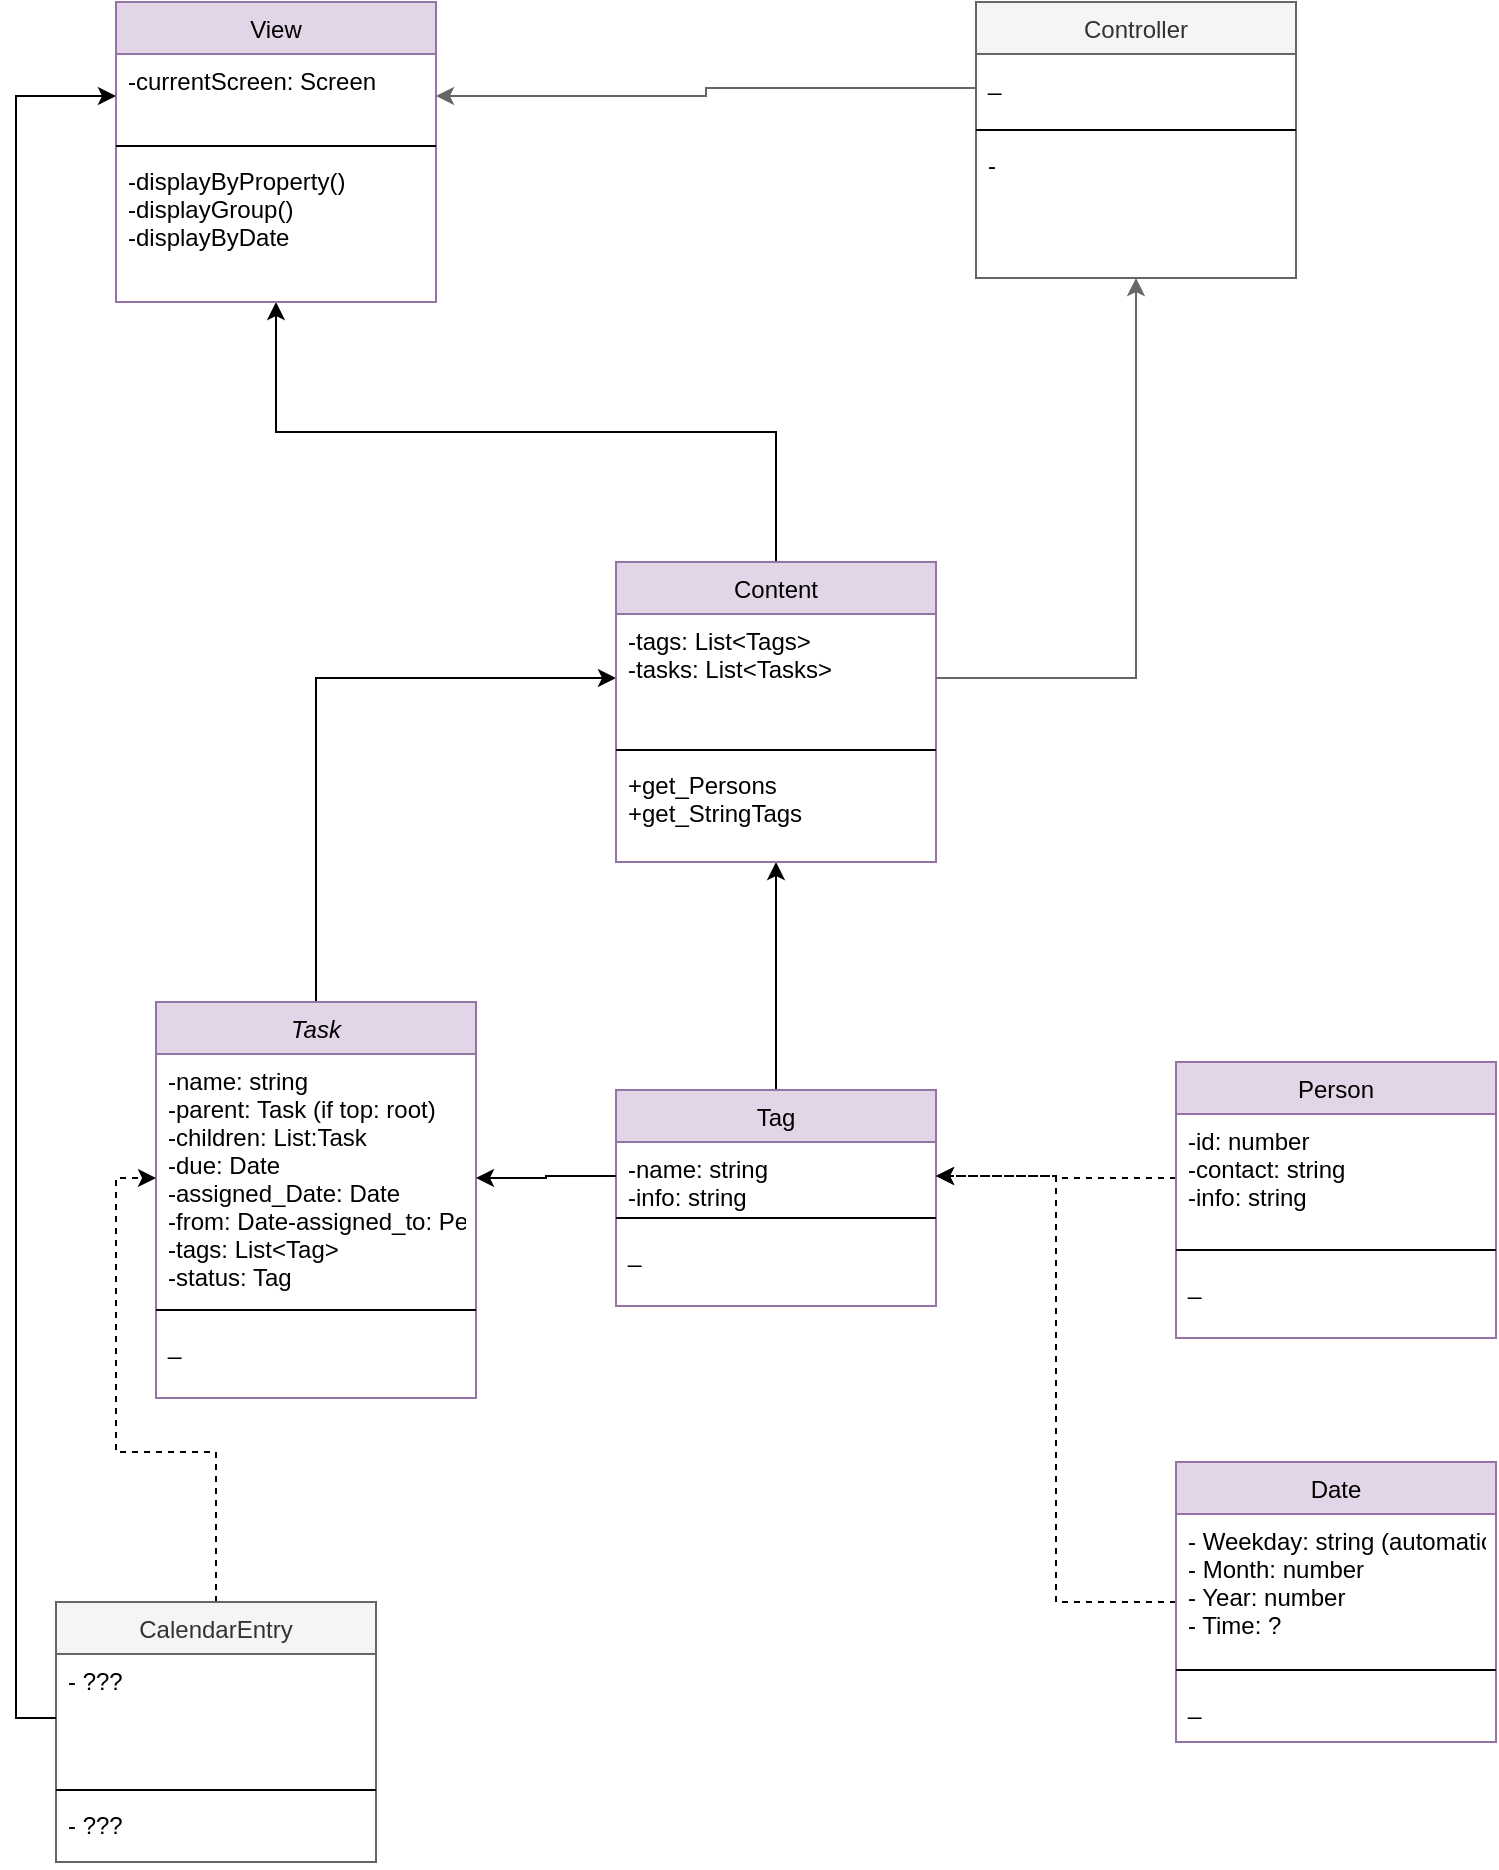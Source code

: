 <mxfile version="21.0.2" type="device"><diagram id="C5RBs43oDa-KdzZeNtuy" name="Page-1"><mxGraphModel dx="1330" dy="885" grid="1" gridSize="10" guides="1" tooltips="1" connect="1" arrows="1" fold="1" page="1" pageScale="1" pageWidth="827" pageHeight="1169" math="0" shadow="0"><root><mxCell id="WIyWlLk6GJQsqaUBKTNV-0"/><mxCell id="WIyWlLk6GJQsqaUBKTNV-1" parent="WIyWlLk6GJQsqaUBKTNV-0"/><mxCell id="ApuxR464zUrinc_U5z3T-38" style="edgeStyle=orthogonalEdgeStyle;rounded=0;orthogonalLoop=1;jettySize=auto;html=1;exitX=0.5;exitY=0;exitDx=0;exitDy=0;entryX=0;entryY=0.5;entryDx=0;entryDy=0;" edge="1" parent="WIyWlLk6GJQsqaUBKTNV-1" source="zkfFHV4jXpPFQw0GAbJ--0" target="ApuxR464zUrinc_U5z3T-35"><mxGeometry relative="1" as="geometry"/></mxCell><mxCell id="zkfFHV4jXpPFQw0GAbJ--0" value="Task" style="swimlane;fontStyle=2;align=center;verticalAlign=top;childLayout=stackLayout;horizontal=1;startSize=26;horizontalStack=0;resizeParent=1;resizeLast=0;collapsible=1;marginBottom=0;rounded=0;shadow=0;strokeWidth=1;fillColor=#e1d5e7;strokeColor=#9673a6;" parent="WIyWlLk6GJQsqaUBKTNV-1" vertex="1"><mxGeometry x="100" y="540" width="160" height="198" as="geometry"><mxRectangle x="230" y="140" width="160" height="26" as="alternateBounds"/></mxGeometry></mxCell><mxCell id="zkfFHV4jXpPFQw0GAbJ--1" value="-name: string&#xA;-parent: Task (if top: root)&#xA;-children: List:Task&#xA;-due: Date&#xA;-assigned_Date: Date&#xA;-from: Date-assigned_to: Person&#xA;-tags: List&lt;Tag&gt;&#xA;-status: Tag&#xA;&#xA;&#xA;" style="text;align=left;verticalAlign=top;spacingLeft=4;spacingRight=4;overflow=hidden;rotatable=0;points=[[0,0.5],[1,0.5]];portConstraint=eastwest;" parent="zkfFHV4jXpPFQw0GAbJ--0" vertex="1"><mxGeometry y="26" width="160" height="124" as="geometry"/></mxCell><mxCell id="zkfFHV4jXpPFQw0GAbJ--4" value="" style="line;html=1;strokeWidth=1;align=left;verticalAlign=middle;spacingTop=-1;spacingLeft=3;spacingRight=3;rotatable=0;labelPosition=right;points=[];portConstraint=eastwest;" parent="zkfFHV4jXpPFQw0GAbJ--0" vertex="1"><mxGeometry y="150" width="160" height="8" as="geometry"/></mxCell><mxCell id="ApuxR464zUrinc_U5z3T-60" value="_" style="text;align=left;verticalAlign=top;spacingLeft=4;spacingRight=4;overflow=hidden;rotatable=0;points=[[0,0.5],[1,0.5]];portConstraint=eastwest;" vertex="1" parent="zkfFHV4jXpPFQw0GAbJ--0"><mxGeometry y="158" width="160" height="40" as="geometry"/></mxCell><mxCell id="ApuxR464zUrinc_U5z3T-37" style="edgeStyle=orthogonalEdgeStyle;rounded=0;orthogonalLoop=1;jettySize=auto;html=1;exitX=0.5;exitY=0;exitDx=0;exitDy=0;entryX=0.5;entryY=1;entryDx=0;entryDy=0;" edge="1" parent="WIyWlLk6GJQsqaUBKTNV-1" source="ApuxR464zUrinc_U5z3T-5" target="ApuxR464zUrinc_U5z3T-34"><mxGeometry relative="1" as="geometry"/></mxCell><mxCell id="ApuxR464zUrinc_U5z3T-5" value="Tag" style="swimlane;fontStyle=0;align=center;verticalAlign=top;childLayout=stackLayout;horizontal=1;startSize=26;horizontalStack=0;resizeParent=1;resizeLast=0;collapsible=1;marginBottom=0;rounded=0;shadow=0;strokeWidth=1;fillColor=#e1d5e7;strokeColor=#9673a6;" vertex="1" parent="WIyWlLk6GJQsqaUBKTNV-1"><mxGeometry x="330" y="584" width="160" height="108" as="geometry"><mxRectangle x="130" y="380" width="160" height="26" as="alternateBounds"/></mxGeometry></mxCell><mxCell id="ApuxR464zUrinc_U5z3T-6" value="-name: string&#xA;-info: string&#xA;" style="text;align=left;verticalAlign=top;spacingLeft=4;spacingRight=4;overflow=hidden;rotatable=0;points=[[0,0.5],[1,0.5]];portConstraint=eastwest;" vertex="1" parent="ApuxR464zUrinc_U5z3T-5"><mxGeometry y="26" width="160" height="34" as="geometry"/></mxCell><mxCell id="ApuxR464zUrinc_U5z3T-8" value="" style="line;html=1;strokeWidth=1;align=left;verticalAlign=middle;spacingTop=-1;spacingLeft=3;spacingRight=3;rotatable=0;labelPosition=right;points=[];portConstraint=eastwest;" vertex="1" parent="ApuxR464zUrinc_U5z3T-5"><mxGeometry y="60" width="160" height="8" as="geometry"/></mxCell><mxCell id="ApuxR464zUrinc_U5z3T-59" value="_" style="text;align=left;verticalAlign=top;spacingLeft=4;spacingRight=4;overflow=hidden;rotatable=0;points=[[0,0.5],[1,0.5]];portConstraint=eastwest;" vertex="1" parent="ApuxR464zUrinc_U5z3T-5"><mxGeometry y="68" width="160" height="40" as="geometry"/></mxCell><mxCell id="ApuxR464zUrinc_U5z3T-39" style="edgeStyle=orthogonalEdgeStyle;rounded=0;orthogonalLoop=1;jettySize=auto;html=1;exitX=0;exitY=0.5;exitDx=0;exitDy=0;entryX=1;entryY=0.5;entryDx=0;entryDy=0;dashed=1;" edge="1" parent="WIyWlLk6GJQsqaUBKTNV-1" source="ApuxR464zUrinc_U5z3T-15" target="ApuxR464zUrinc_U5z3T-6"><mxGeometry relative="1" as="geometry"/></mxCell><mxCell id="ApuxR464zUrinc_U5z3T-14" value="Person" style="swimlane;fontStyle=0;align=center;verticalAlign=top;childLayout=stackLayout;horizontal=1;startSize=26;horizontalStack=0;resizeParent=1;resizeLast=0;collapsible=1;marginBottom=0;rounded=0;shadow=0;strokeWidth=1;fillColor=#e1d5e7;strokeColor=#9673a6;" vertex="1" parent="WIyWlLk6GJQsqaUBKTNV-1"><mxGeometry x="610" y="570" width="160" height="138" as="geometry"><mxRectangle x="130" y="380" width="160" height="26" as="alternateBounds"/></mxGeometry></mxCell><mxCell id="ApuxR464zUrinc_U5z3T-15" value="-id: number&#xA;-contact: string&#xA;-info: string&#xA;&#xA;" style="text;align=left;verticalAlign=top;spacingLeft=4;spacingRight=4;overflow=hidden;rotatable=0;points=[[0,0.5],[1,0.5]];portConstraint=eastwest;" vertex="1" parent="ApuxR464zUrinc_U5z3T-14"><mxGeometry y="26" width="160" height="64" as="geometry"/></mxCell><mxCell id="ApuxR464zUrinc_U5z3T-17" value="" style="line;html=1;strokeWidth=1;align=left;verticalAlign=middle;spacingTop=-1;spacingLeft=3;spacingRight=3;rotatable=0;labelPosition=right;points=[];portConstraint=eastwest;" vertex="1" parent="ApuxR464zUrinc_U5z3T-14"><mxGeometry y="90" width="160" height="8" as="geometry"/></mxCell><mxCell id="ApuxR464zUrinc_U5z3T-57" value="_" style="text;align=left;verticalAlign=top;spacingLeft=4;spacingRight=4;overflow=hidden;rotatable=0;points=[[0,0.5],[1,0.5]];portConstraint=eastwest;" vertex="1" parent="ApuxR464zUrinc_U5z3T-14"><mxGeometry y="98" width="160" height="40" as="geometry"/></mxCell><mxCell id="ApuxR464zUrinc_U5z3T-21" style="edgeStyle=orthogonalEdgeStyle;rounded=0;orthogonalLoop=1;jettySize=auto;html=1;exitX=0;exitY=0.5;exitDx=0;exitDy=0;entryX=1;entryY=0.5;entryDx=0;entryDy=0;" edge="1" parent="WIyWlLk6GJQsqaUBKTNV-1" source="ApuxR464zUrinc_U5z3T-6" target="zkfFHV4jXpPFQw0GAbJ--1"><mxGeometry relative="1" as="geometry"/></mxCell><mxCell id="ApuxR464zUrinc_U5z3T-71" style="edgeStyle=orthogonalEdgeStyle;rounded=0;orthogonalLoop=1;jettySize=auto;html=1;exitX=0.5;exitY=0;exitDx=0;exitDy=0;entryX=0.5;entryY=1;entryDx=0;entryDy=0;" edge="1" parent="WIyWlLk6GJQsqaUBKTNV-1" source="ApuxR464zUrinc_U5z3T-34" target="ApuxR464zUrinc_U5z3T-46"><mxGeometry relative="1" as="geometry"/></mxCell><mxCell id="ApuxR464zUrinc_U5z3T-34" value="Content&#xA;" style="swimlane;fontStyle=0;align=center;verticalAlign=top;childLayout=stackLayout;horizontal=1;startSize=26;horizontalStack=0;resizeParent=1;resizeLast=0;collapsible=1;marginBottom=0;rounded=0;shadow=0;strokeWidth=1;fillColor=#e1d5e7;strokeColor=#9673a6;" vertex="1" parent="WIyWlLk6GJQsqaUBKTNV-1"><mxGeometry x="330" y="320" width="160" height="150" as="geometry"><mxRectangle x="130" y="380" width="160" height="26" as="alternateBounds"/></mxGeometry></mxCell><mxCell id="ApuxR464zUrinc_U5z3T-35" value="-tags: List&lt;Tags&gt;&#xA;-tasks: List&lt;Tasks&gt;&#xA;&#xA;" style="text;align=left;verticalAlign=top;spacingLeft=4;spacingRight=4;overflow=hidden;rotatable=0;points=[[0,0.5],[1,0.5]];portConstraint=eastwest;" vertex="1" parent="ApuxR464zUrinc_U5z3T-34"><mxGeometry y="26" width="160" height="64" as="geometry"/></mxCell><mxCell id="ApuxR464zUrinc_U5z3T-36" value="" style="line;html=1;strokeWidth=1;align=left;verticalAlign=middle;spacingTop=-1;spacingLeft=3;spacingRight=3;rotatable=0;labelPosition=right;points=[];portConstraint=eastwest;" vertex="1" parent="ApuxR464zUrinc_U5z3T-34"><mxGeometry y="90" width="160" height="8" as="geometry"/></mxCell><mxCell id="ApuxR464zUrinc_U5z3T-41" value="+get_Persons&#xA;+get_StringTags" style="text;align=left;verticalAlign=top;spacingLeft=4;spacingRight=4;overflow=hidden;rotatable=0;points=[[0,0.5],[1,0.5]];portConstraint=eastwest;" vertex="1" parent="ApuxR464zUrinc_U5z3T-34"><mxGeometry y="98" width="160" height="42" as="geometry"/></mxCell><mxCell id="ApuxR464zUrinc_U5z3T-46" value="View" style="swimlane;fontStyle=0;align=center;verticalAlign=top;childLayout=stackLayout;horizontal=1;startSize=26;horizontalStack=0;resizeParent=1;resizeLast=0;collapsible=1;marginBottom=0;rounded=0;shadow=0;strokeWidth=1;fillColor=#e1d5e7;strokeColor=#9673a6;" vertex="1" parent="WIyWlLk6GJQsqaUBKTNV-1"><mxGeometry x="80" y="40" width="160" height="150" as="geometry"><mxRectangle x="130" y="380" width="160" height="26" as="alternateBounds"/></mxGeometry></mxCell><mxCell id="ApuxR464zUrinc_U5z3T-51" value="-currentScreen: Screen&#xA;" style="text;align=left;verticalAlign=top;spacingLeft=4;spacingRight=4;overflow=hidden;rotatable=0;points=[[0,0.5],[1,0.5]];portConstraint=eastwest;" vertex="1" parent="ApuxR464zUrinc_U5z3T-46"><mxGeometry y="26" width="160" height="42" as="geometry"/></mxCell><mxCell id="ApuxR464zUrinc_U5z3T-48" value="" style="line;html=1;strokeWidth=1;align=left;verticalAlign=middle;spacingTop=-1;spacingLeft=3;spacingRight=3;rotatable=0;labelPosition=right;points=[];portConstraint=eastwest;" vertex="1" parent="ApuxR464zUrinc_U5z3T-46"><mxGeometry y="68" width="160" height="8" as="geometry"/></mxCell><mxCell id="ApuxR464zUrinc_U5z3T-49" value="-displayByProperty()&#xA;-displayGroup()&#xA;-displayByDate&#xA;&#xA;" style="text;align=left;verticalAlign=top;spacingLeft=4;spacingRight=4;overflow=hidden;rotatable=0;points=[[0,0.5],[1,0.5]];portConstraint=eastwest;" vertex="1" parent="ApuxR464zUrinc_U5z3T-46"><mxGeometry y="76" width="160" height="64" as="geometry"/></mxCell><mxCell id="ApuxR464zUrinc_U5z3T-69" style="edgeStyle=orthogonalEdgeStyle;rounded=0;orthogonalLoop=1;jettySize=auto;html=1;exitX=0.5;exitY=0;exitDx=0;exitDy=0;entryX=0;entryY=0.5;entryDx=0;entryDy=0;dashed=1;" edge="1" parent="WIyWlLk6GJQsqaUBKTNV-1" source="ApuxR464zUrinc_U5z3T-64" target="zkfFHV4jXpPFQw0GAbJ--1"><mxGeometry relative="1" as="geometry"/></mxCell><mxCell id="ApuxR464zUrinc_U5z3T-64" value="CalendarEntry" style="swimlane;fontStyle=0;align=center;verticalAlign=top;childLayout=stackLayout;horizontal=1;startSize=26;horizontalStack=0;resizeParent=1;resizeLast=0;collapsible=1;marginBottom=0;rounded=0;shadow=0;strokeWidth=1;fillColor=#f5f5f5;fontColor=#333333;strokeColor=#666666;" vertex="1" parent="WIyWlLk6GJQsqaUBKTNV-1"><mxGeometry x="50" y="840" width="160" height="130" as="geometry"><mxRectangle x="130" y="380" width="160" height="26" as="alternateBounds"/></mxGeometry></mxCell><mxCell id="ApuxR464zUrinc_U5z3T-65" value="- ???&#xA;&#xA;" style="text;align=left;verticalAlign=top;spacingLeft=4;spacingRight=4;overflow=hidden;rotatable=0;points=[[0,0.5],[1,0.5]];portConstraint=eastwest;" vertex="1" parent="ApuxR464zUrinc_U5z3T-64"><mxGeometry y="26" width="160" height="64" as="geometry"/></mxCell><mxCell id="ApuxR464zUrinc_U5z3T-66" value="" style="line;html=1;strokeWidth=1;align=left;verticalAlign=middle;spacingTop=-1;spacingLeft=3;spacingRight=3;rotatable=0;labelPosition=right;points=[];portConstraint=eastwest;" vertex="1" parent="ApuxR464zUrinc_U5z3T-64"><mxGeometry y="90" width="160" height="8" as="geometry"/></mxCell><mxCell id="ApuxR464zUrinc_U5z3T-68" value="- ???&#xA;&#xA;" style="text;align=left;verticalAlign=top;spacingLeft=4;spacingRight=4;overflow=hidden;rotatable=0;points=[[0,0.5],[1,0.5]];portConstraint=eastwest;" vertex="1" parent="ApuxR464zUrinc_U5z3T-64"><mxGeometry y="98" width="160" height="32" as="geometry"/></mxCell><mxCell id="ApuxR464zUrinc_U5z3T-70" style="edgeStyle=orthogonalEdgeStyle;rounded=0;orthogonalLoop=1;jettySize=auto;html=1;exitX=0;exitY=0.5;exitDx=0;exitDy=0;entryX=0;entryY=0.5;entryDx=0;entryDy=0;" edge="1" parent="WIyWlLk6GJQsqaUBKTNV-1" source="ApuxR464zUrinc_U5z3T-65" target="ApuxR464zUrinc_U5z3T-51"><mxGeometry relative="1" as="geometry"/></mxCell><mxCell id="ApuxR464zUrinc_U5z3T-77" style="edgeStyle=orthogonalEdgeStyle;rounded=0;orthogonalLoop=1;jettySize=auto;html=1;exitX=0;exitY=0.5;exitDx=0;exitDy=0;entryX=1;entryY=0.5;entryDx=0;entryDy=0;dashed=1;" edge="1" parent="WIyWlLk6GJQsqaUBKTNV-1" source="ApuxR464zUrinc_U5z3T-72" target="ApuxR464zUrinc_U5z3T-6"><mxGeometry relative="1" as="geometry"/></mxCell><mxCell id="ApuxR464zUrinc_U5z3T-72" value="Date" style="swimlane;fontStyle=0;align=center;verticalAlign=top;childLayout=stackLayout;horizontal=1;startSize=26;horizontalStack=0;resizeParent=1;resizeLast=0;collapsible=1;marginBottom=0;rounded=0;shadow=0;strokeWidth=1;fillColor=#e1d5e7;strokeColor=#9673a6;" vertex="1" parent="WIyWlLk6GJQsqaUBKTNV-1"><mxGeometry x="610" y="770" width="160" height="140" as="geometry"><mxRectangle x="130" y="380" width="160" height="26" as="alternateBounds"/></mxGeometry></mxCell><mxCell id="ApuxR464zUrinc_U5z3T-73" value="- Weekday: string (automatically generated)- Day: number&#xA;- Month: number&#xA;- Year: number&#xA;- Time: ?&#xA;" style="text;align=left;verticalAlign=top;spacingLeft=4;spacingRight=4;overflow=hidden;rotatable=0;points=[[0,0.5],[1,0.5]];portConstraint=eastwest;" vertex="1" parent="ApuxR464zUrinc_U5z3T-72"><mxGeometry y="26" width="160" height="74" as="geometry"/></mxCell><mxCell id="ApuxR464zUrinc_U5z3T-74" value="" style="line;html=1;strokeWidth=1;align=left;verticalAlign=middle;spacingTop=-1;spacingLeft=3;spacingRight=3;rotatable=0;labelPosition=right;points=[];portConstraint=eastwest;" vertex="1" parent="ApuxR464zUrinc_U5z3T-72"><mxGeometry y="100" width="160" height="8" as="geometry"/></mxCell><mxCell id="ApuxR464zUrinc_U5z3T-75" value="_" style="text;align=left;verticalAlign=top;spacingLeft=4;spacingRight=4;overflow=hidden;rotatable=0;points=[[0,0.5],[1,0.5]];portConstraint=eastwest;" vertex="1" parent="ApuxR464zUrinc_U5z3T-72"><mxGeometry y="108" width="160" height="32" as="geometry"/></mxCell><mxCell id="ApuxR464zUrinc_U5z3T-78" value="Controller" style="swimlane;fontStyle=0;align=center;verticalAlign=top;childLayout=stackLayout;horizontal=1;startSize=26;horizontalStack=0;resizeParent=1;resizeLast=0;collapsible=1;marginBottom=0;rounded=0;shadow=0;strokeWidth=1;fillColor=#f5f5f5;fontColor=#333333;strokeColor=#666666;" vertex="1" parent="WIyWlLk6GJQsqaUBKTNV-1"><mxGeometry x="510" y="40" width="160" height="138" as="geometry"><mxRectangle x="130" y="380" width="160" height="26" as="alternateBounds"/></mxGeometry></mxCell><mxCell id="ApuxR464zUrinc_U5z3T-79" value="_" style="text;align=left;verticalAlign=top;spacingLeft=4;spacingRight=4;overflow=hidden;rotatable=0;points=[[0,0.5],[1,0.5]];portConstraint=eastwest;" vertex="1" parent="ApuxR464zUrinc_U5z3T-78"><mxGeometry y="26" width="160" height="34" as="geometry"/></mxCell><mxCell id="ApuxR464zUrinc_U5z3T-80" value="" style="line;html=1;strokeWidth=1;align=left;verticalAlign=middle;spacingTop=-1;spacingLeft=3;spacingRight=3;rotatable=0;labelPosition=right;points=[];portConstraint=eastwest;" vertex="1" parent="ApuxR464zUrinc_U5z3T-78"><mxGeometry y="60" width="160" height="8" as="geometry"/></mxCell><mxCell id="ApuxR464zUrinc_U5z3T-81" value="- " style="text;align=left;verticalAlign=top;spacingLeft=4;spacingRight=4;overflow=hidden;rotatable=0;points=[[0,0.5],[1,0.5]];portConstraint=eastwest;" vertex="1" parent="ApuxR464zUrinc_U5z3T-78"><mxGeometry y="68" width="160" height="40" as="geometry"/></mxCell><mxCell id="ApuxR464zUrinc_U5z3T-82" style="edgeStyle=orthogonalEdgeStyle;rounded=0;orthogonalLoop=1;jettySize=auto;html=1;exitX=0;exitY=0.5;exitDx=0;exitDy=0;fillColor=#f5f5f5;strokeColor=#666666;" edge="1" parent="WIyWlLk6GJQsqaUBKTNV-1" source="ApuxR464zUrinc_U5z3T-79" target="ApuxR464zUrinc_U5z3T-51"><mxGeometry relative="1" as="geometry"/></mxCell><mxCell id="ApuxR464zUrinc_U5z3T-83" style="edgeStyle=orthogonalEdgeStyle;rounded=0;orthogonalLoop=1;jettySize=auto;html=1;exitX=1;exitY=0.5;exitDx=0;exitDy=0;entryX=0.5;entryY=1;entryDx=0;entryDy=0;fillColor=#f5f5f5;strokeColor=#666666;" edge="1" parent="WIyWlLk6GJQsqaUBKTNV-1" source="ApuxR464zUrinc_U5z3T-35" target="ApuxR464zUrinc_U5z3T-78"><mxGeometry relative="1" as="geometry"/></mxCell></root></mxGraphModel></diagram></mxfile>